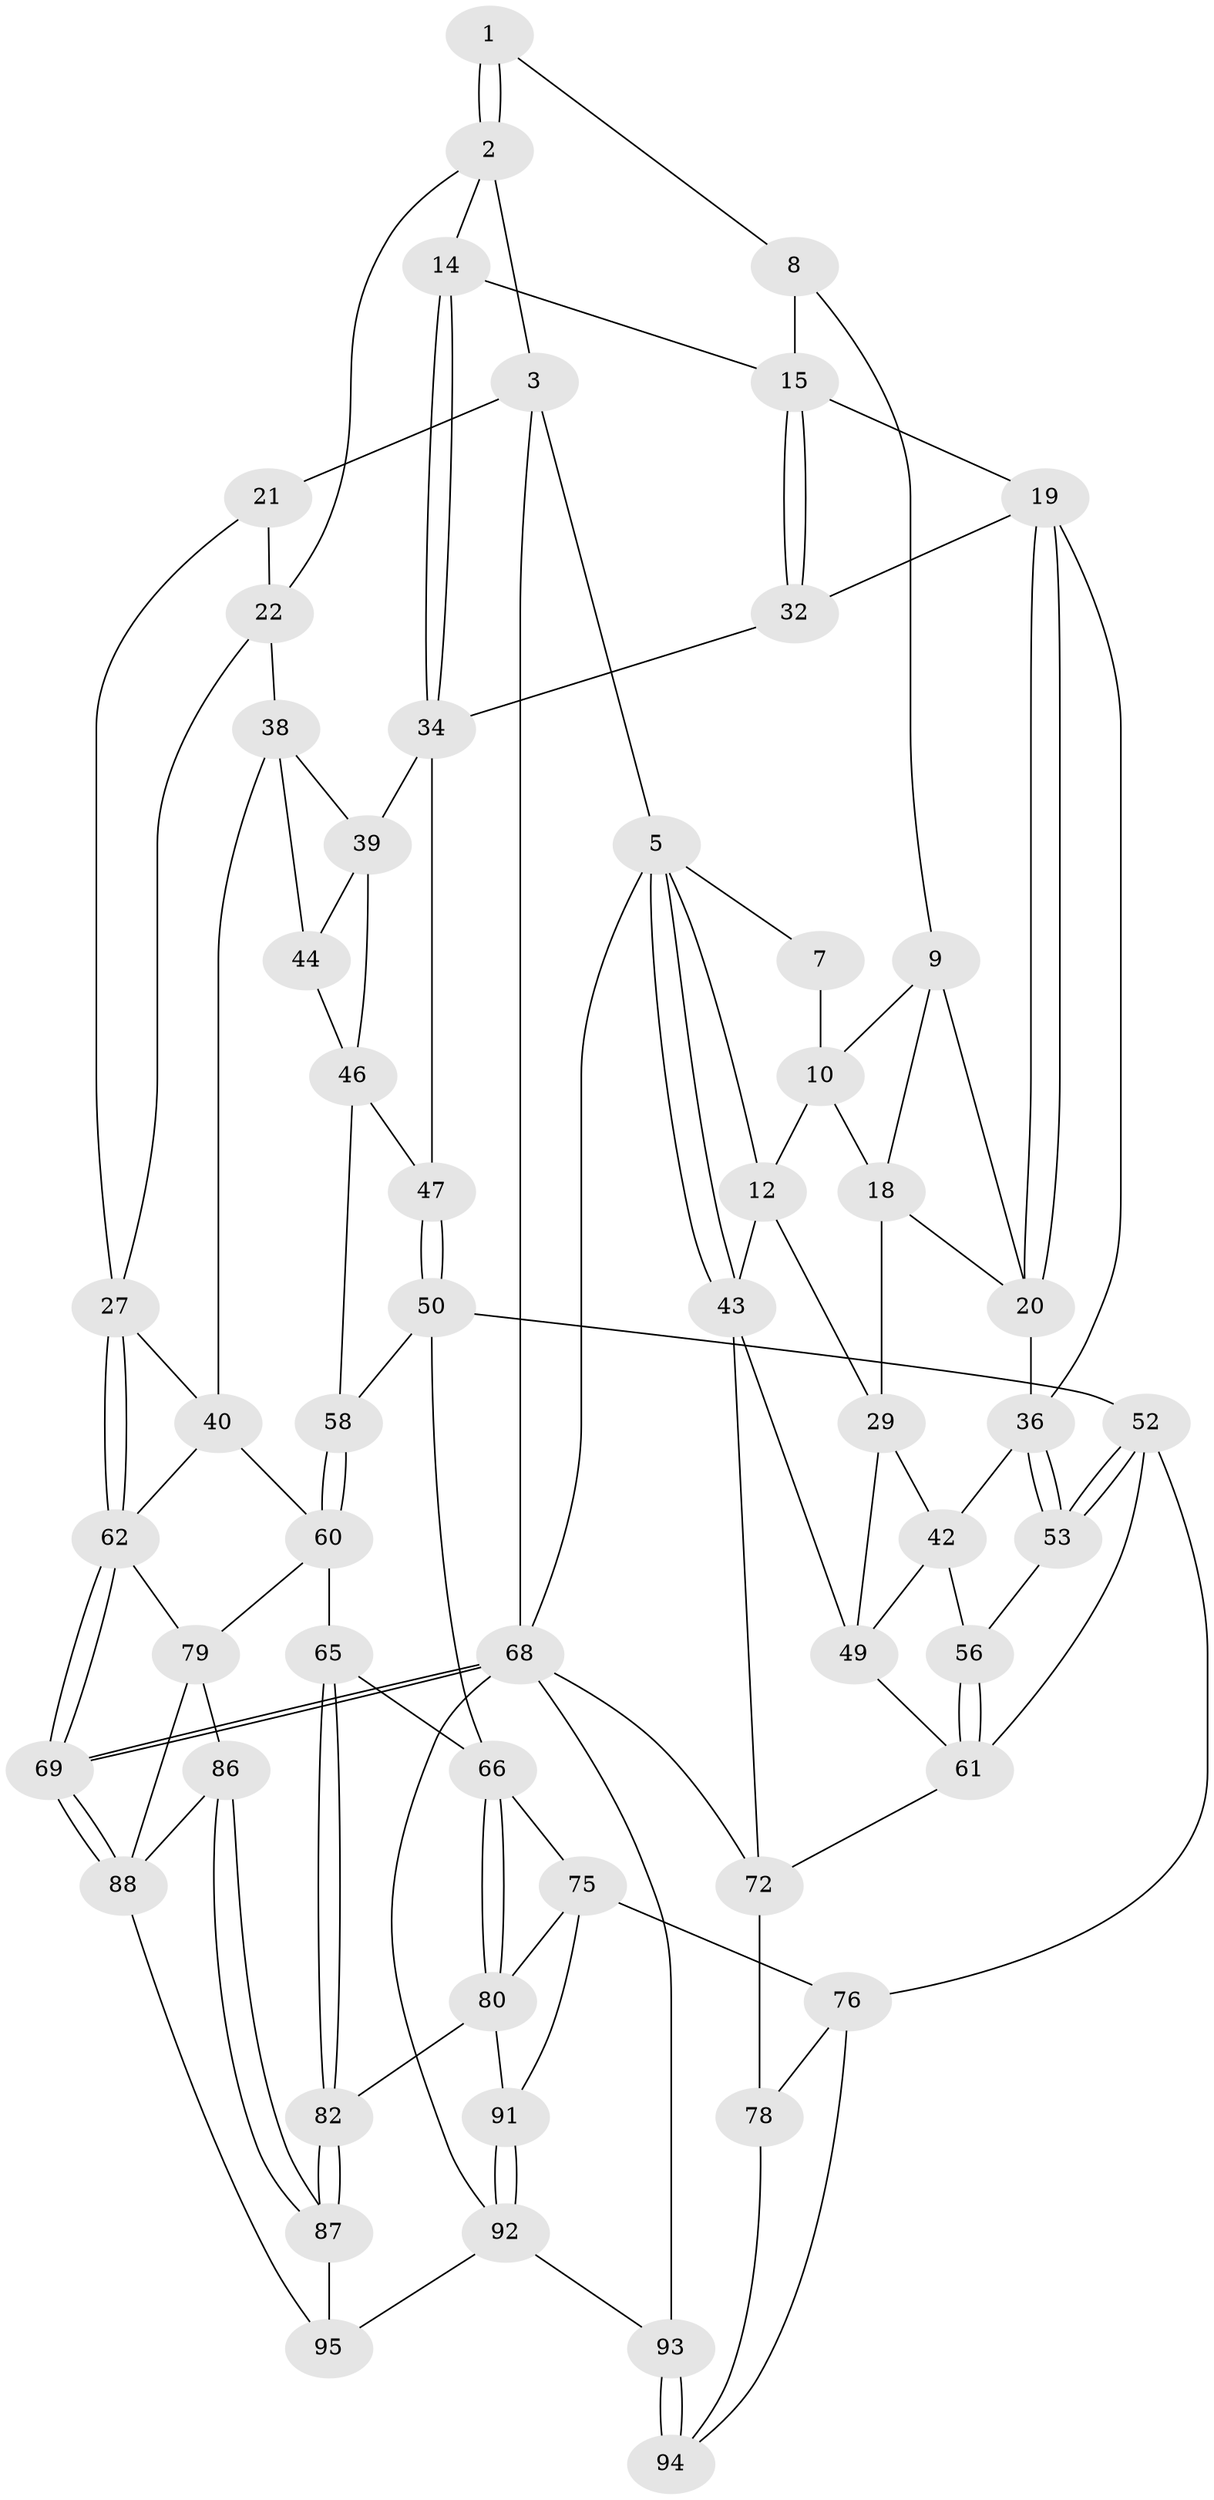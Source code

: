 // original degree distribution, {3: 0.02040816326530612, 5: 0.5918367346938775, 4: 0.20408163265306123, 6: 0.1836734693877551}
// Generated by graph-tools (version 1.1) at 2025/42/03/06/25 10:42:33]
// undirected, 57 vertices, 124 edges
graph export_dot {
graph [start="1"]
  node [color=gray90,style=filled];
  1 [pos="+0.6862631449841501+0"];
  2 [pos="+0.82228197175347+0",super="+13"];
  3 [pos="+1+0",super="+4"];
  5 [pos="+0+0",super="+6"];
  7 [pos="+0.2852330323178843+0"];
  8 [pos="+0.5277110164216997+0.074738827946123"];
  9 [pos="+0.333609358632699+0",super="+17"];
  10 [pos="+0.291733183698683+0",super="+11"];
  12 [pos="+0.14964637659949995+0.1491922687396986",super="+31"];
  14 [pos="+0.7054914147758049+0.12153866581756331"];
  15 [pos="+0.5468688954152073+0.15868532700371743",super="+16"];
  18 [pos="+0.2866845945838857+0.15783690991572966",super="+26"];
  19 [pos="+0.4533149709716686+0.1622753057758274",super="+33"];
  20 [pos="+0.39992979300577086+0.13825908731528097",super="+25"];
  21 [pos="+0.971949597017417+0.16734031388179024",super="+24"];
  22 [pos="+0.948346563525574+0.19064562690351344",super="+23"];
  27 [pos="+1+0.3131716120148347",super="+28"];
  29 [pos="+0.254240226036384+0.26047279334151213",super="+30"];
  32 [pos="+0.5872127169079778+0.2932137866503685"];
  34 [pos="+0.6540646813495447+0.2726524929421436",super="+35"];
  36 [pos="+0.44922049337953407+0.3741443495417199",super="+37"];
  38 [pos="+0.8202581324527181+0.1507519379839604",super="+41"];
  39 [pos="+0.7115254018643429+0.2924607404038782",super="+45"];
  40 [pos="+0.8970911374195522+0.3472843542338164",super="+59"];
  42 [pos="+0.28069875242561887+0.28589371849540723",super="+48"];
  43 [pos="+0+0",super="+54"];
  44 [pos="+0.8195281739564214+0.347461958104298"];
  46 [pos="+0.6797217576240772+0.3765064171860827",super="+57"];
  47 [pos="+0.6554929487323796+0.3825970130454825"];
  49 [pos="+0.07332054170919676+0.30275180975003646",super="+55"];
  50 [pos="+0.6512179865333815+0.43548545326629423",super="+51"];
  52 [pos="+0.46857125404749883+0.4973126415794395",super="+70"];
  53 [pos="+0.4445611930365476+0.41874376095290305"];
  56 [pos="+0.2687815722701156+0.4185846031551083"];
  58 [pos="+0.7491895697595983+0.47617359457523084"];
  60 [pos="+0.7987281464179258+0.6492324777112174",super="+64"];
  61 [pos="+0.21344332087924642+0.4963155429494014",super="+71"];
  62 [pos="+1+0.6229477309633477",super="+63"];
  65 [pos="+0.6633739858354465+0.6880583229063522"];
  66 [pos="+0.6535445610046295+0.6865630899895799",super="+67"];
  68 [pos="+1+1",super="+74"];
  69 [pos="+1+1"];
  72 [pos="+0+0.7347070088879568",super="+73"];
  75 [pos="+0.4217553323857692+0.7924610946217744",super="+81"];
  76 [pos="+0.4217362874963132+0.7924620489818176",super="+77"];
  78 [pos="+0.07997891535706717+0.7871272737312949"];
  79 [pos="+0.8639961329090818+0.6844552705374544",super="+85"];
  80 [pos="+0.5877572819840549+0.853433798808456",super="+84"];
  82 [pos="+0.6711461985526539+0.7575713124912957",super="+83"];
  86 [pos="+0.8507786531824967+0.83828094096768"];
  87 [pos="+0.7757893525304338+0.9436390693682486",super="+89"];
  88 [pos="+1+0.964198450304774",super="+90"];
  91 [pos="+0.5231697594226776+0.9949545383878283"];
  92 [pos="+0.5333210247053884+1",super="+96"];
  93 [pos="+0.37348825127978325+1",super="+98"];
  94 [pos="+0.27570717051500254+0.8658132690280378",super="+97"];
  95 [pos="+0.7557584356562898+1"];
  1 -- 2;
  1 -- 2;
  1 -- 8;
  2 -- 3;
  2 -- 14;
  2 -- 22;
  3 -- 21 [weight=2];
  3 -- 68;
  3 -- 5;
  5 -- 43;
  5 -- 43;
  5 -- 12;
  5 -- 7;
  5 -- 68;
  7 -- 10;
  8 -- 9;
  8 -- 15;
  9 -- 10;
  9 -- 18;
  9 -- 20;
  10 -- 18;
  10 -- 12;
  12 -- 43;
  12 -- 29;
  14 -- 15;
  14 -- 34;
  14 -- 34;
  15 -- 32;
  15 -- 32;
  15 -- 19;
  18 -- 29;
  18 -- 20;
  19 -- 20;
  19 -- 20;
  19 -- 32;
  19 -- 36;
  20 -- 36;
  21 -- 22;
  21 -- 27;
  22 -- 27;
  22 -- 38;
  27 -- 62;
  27 -- 62;
  27 -- 40;
  29 -- 42;
  29 -- 49;
  32 -- 34;
  34 -- 39;
  34 -- 47;
  36 -- 53;
  36 -- 53;
  36 -- 42;
  38 -- 39;
  38 -- 40;
  38 -- 44;
  39 -- 44;
  39 -- 46;
  40 -- 60;
  40 -- 62;
  42 -- 56;
  42 -- 49;
  43 -- 72;
  43 -- 49;
  44 -- 46;
  46 -- 47;
  46 -- 58;
  47 -- 50;
  47 -- 50;
  49 -- 61;
  50 -- 58;
  50 -- 52;
  50 -- 66;
  52 -- 53;
  52 -- 53;
  52 -- 61;
  52 -- 76;
  53 -- 56;
  56 -- 61;
  56 -- 61;
  58 -- 60;
  58 -- 60;
  60 -- 65;
  60 -- 79;
  61 -- 72;
  62 -- 69;
  62 -- 69;
  62 -- 79;
  65 -- 66;
  65 -- 82;
  65 -- 82;
  66 -- 80;
  66 -- 80;
  66 -- 75;
  68 -- 69;
  68 -- 69;
  68 -- 92;
  68 -- 72;
  68 -- 93;
  69 -- 88;
  69 -- 88;
  72 -- 78;
  75 -- 76;
  75 -- 80;
  75 -- 91;
  76 -- 78;
  76 -- 94;
  78 -- 94;
  79 -- 88;
  79 -- 86;
  80 -- 91;
  80 -- 82;
  82 -- 87 [weight=2];
  82 -- 87;
  86 -- 87;
  86 -- 87;
  86 -- 88;
  87 -- 95;
  88 -- 95;
  91 -- 92;
  91 -- 92;
  92 -- 93;
  92 -- 95;
  93 -- 94 [weight=2];
  93 -- 94;
}
